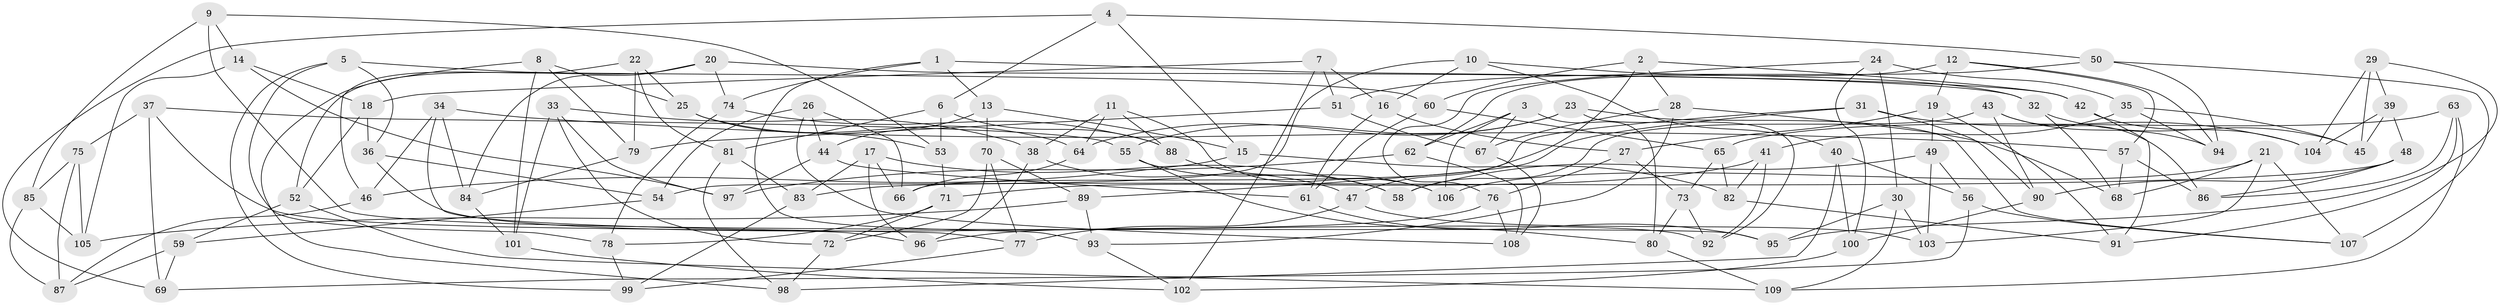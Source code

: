// coarse degree distribution, {4: 0.7368421052631579, 3: 0.09210526315789473, 12: 0.013157894736842105, 5: 0.06578947368421052, 6: 0.039473684210526314, 11: 0.02631578947368421, 8: 0.02631578947368421}
// Generated by graph-tools (version 1.1) at 2025/02/03/04/25 22:02:20]
// undirected, 109 vertices, 218 edges
graph export_dot {
graph [start="1"]
  node [color=gray90,style=filled];
  1;
  2;
  3;
  4;
  5;
  6;
  7;
  8;
  9;
  10;
  11;
  12;
  13;
  14;
  15;
  16;
  17;
  18;
  19;
  20;
  21;
  22;
  23;
  24;
  25;
  26;
  27;
  28;
  29;
  30;
  31;
  32;
  33;
  34;
  35;
  36;
  37;
  38;
  39;
  40;
  41;
  42;
  43;
  44;
  45;
  46;
  47;
  48;
  49;
  50;
  51;
  52;
  53;
  54;
  55;
  56;
  57;
  58;
  59;
  60;
  61;
  62;
  63;
  64;
  65;
  66;
  67;
  68;
  69;
  70;
  71;
  72;
  73;
  74;
  75;
  76;
  77;
  78;
  79;
  80;
  81;
  82;
  83;
  84;
  85;
  86;
  87;
  88;
  89;
  90;
  91;
  92;
  93;
  94;
  95;
  96;
  97;
  98;
  99;
  100;
  101;
  102;
  103;
  104;
  105;
  106;
  107;
  108;
  109;
  1 -- 74;
  1 -- 93;
  1 -- 13;
  1 -- 42;
  2 -- 28;
  2 -- 47;
  2 -- 60;
  2 -- 42;
  3 -- 67;
  3 -- 62;
  3 -- 106;
  3 -- 80;
  4 -- 50;
  4 -- 6;
  4 -- 69;
  4 -- 15;
  5 -- 99;
  5 -- 36;
  5 -- 78;
  5 -- 60;
  6 -- 53;
  6 -- 88;
  6 -- 81;
  7 -- 51;
  7 -- 16;
  7 -- 18;
  7 -- 102;
  8 -- 25;
  8 -- 98;
  8 -- 79;
  8 -- 101;
  9 -- 85;
  9 -- 53;
  9 -- 14;
  9 -- 95;
  10 -- 40;
  10 -- 54;
  10 -- 32;
  10 -- 16;
  11 -- 106;
  11 -- 64;
  11 -- 38;
  11 -- 88;
  12 -- 62;
  12 -- 94;
  12 -- 19;
  12 -- 57;
  13 -- 15;
  13 -- 44;
  13 -- 70;
  14 -- 97;
  14 -- 105;
  14 -- 18;
  15 -- 46;
  15 -- 82;
  16 -- 27;
  16 -- 61;
  17 -- 96;
  17 -- 83;
  17 -- 58;
  17 -- 66;
  18 -- 52;
  18 -- 36;
  19 -- 27;
  19 -- 49;
  19 -- 91;
  20 -- 84;
  20 -- 32;
  20 -- 52;
  20 -- 74;
  21 -- 106;
  21 -- 68;
  21 -- 103;
  21 -- 107;
  22 -- 81;
  22 -- 25;
  22 -- 46;
  22 -- 79;
  23 -- 107;
  23 -- 64;
  23 -- 92;
  23 -- 55;
  24 -- 35;
  24 -- 76;
  24 -- 100;
  24 -- 30;
  25 -- 53;
  25 -- 64;
  26 -- 66;
  26 -- 108;
  26 -- 44;
  26 -- 54;
  27 -- 73;
  27 -- 76;
  28 -- 67;
  28 -- 68;
  28 -- 93;
  29 -- 95;
  29 -- 104;
  29 -- 39;
  29 -- 45;
  30 -- 109;
  30 -- 103;
  30 -- 95;
  31 -- 89;
  31 -- 66;
  31 -- 104;
  31 -- 90;
  32 -- 68;
  32 -- 45;
  33 -- 72;
  33 -- 97;
  33 -- 101;
  33 -- 38;
  34 -- 57;
  34 -- 84;
  34 -- 77;
  34 -- 46;
  35 -- 41;
  35 -- 94;
  35 -- 45;
  36 -- 54;
  36 -- 92;
  37 -- 69;
  37 -- 96;
  37 -- 75;
  37 -- 55;
  38 -- 96;
  38 -- 47;
  39 -- 45;
  39 -- 48;
  39 -- 104;
  40 -- 56;
  40 -- 98;
  40 -- 100;
  41 -- 92;
  41 -- 82;
  41 -- 71;
  42 -- 91;
  42 -- 104;
  43 -- 58;
  43 -- 90;
  43 -- 86;
  43 -- 94;
  44 -- 97;
  44 -- 61;
  46 -- 87;
  47 -- 103;
  47 -- 77;
  48 -- 90;
  48 -- 86;
  48 -- 83;
  49 -- 103;
  49 -- 58;
  49 -- 56;
  50 -- 107;
  50 -- 51;
  50 -- 94;
  51 -- 67;
  51 -- 79;
  52 -- 109;
  52 -- 59;
  53 -- 71;
  54 -- 59;
  55 -- 58;
  55 -- 80;
  56 -- 107;
  56 -- 69;
  57 -- 86;
  57 -- 68;
  59 -- 69;
  59 -- 87;
  60 -- 61;
  60 -- 65;
  61 -- 95;
  62 -- 108;
  62 -- 97;
  63 -- 109;
  63 -- 65;
  63 -- 86;
  63 -- 91;
  64 -- 66;
  65 -- 73;
  65 -- 82;
  67 -- 108;
  70 -- 77;
  70 -- 89;
  70 -- 72;
  71 -- 72;
  71 -- 78;
  72 -- 98;
  73 -- 92;
  73 -- 80;
  74 -- 78;
  74 -- 88;
  75 -- 85;
  75 -- 87;
  75 -- 105;
  76 -- 96;
  76 -- 108;
  77 -- 99;
  78 -- 99;
  79 -- 84;
  80 -- 109;
  81 -- 83;
  81 -- 98;
  82 -- 91;
  83 -- 99;
  84 -- 101;
  85 -- 87;
  85 -- 105;
  88 -- 106;
  89 -- 93;
  89 -- 105;
  90 -- 100;
  93 -- 102;
  100 -- 102;
  101 -- 102;
}
